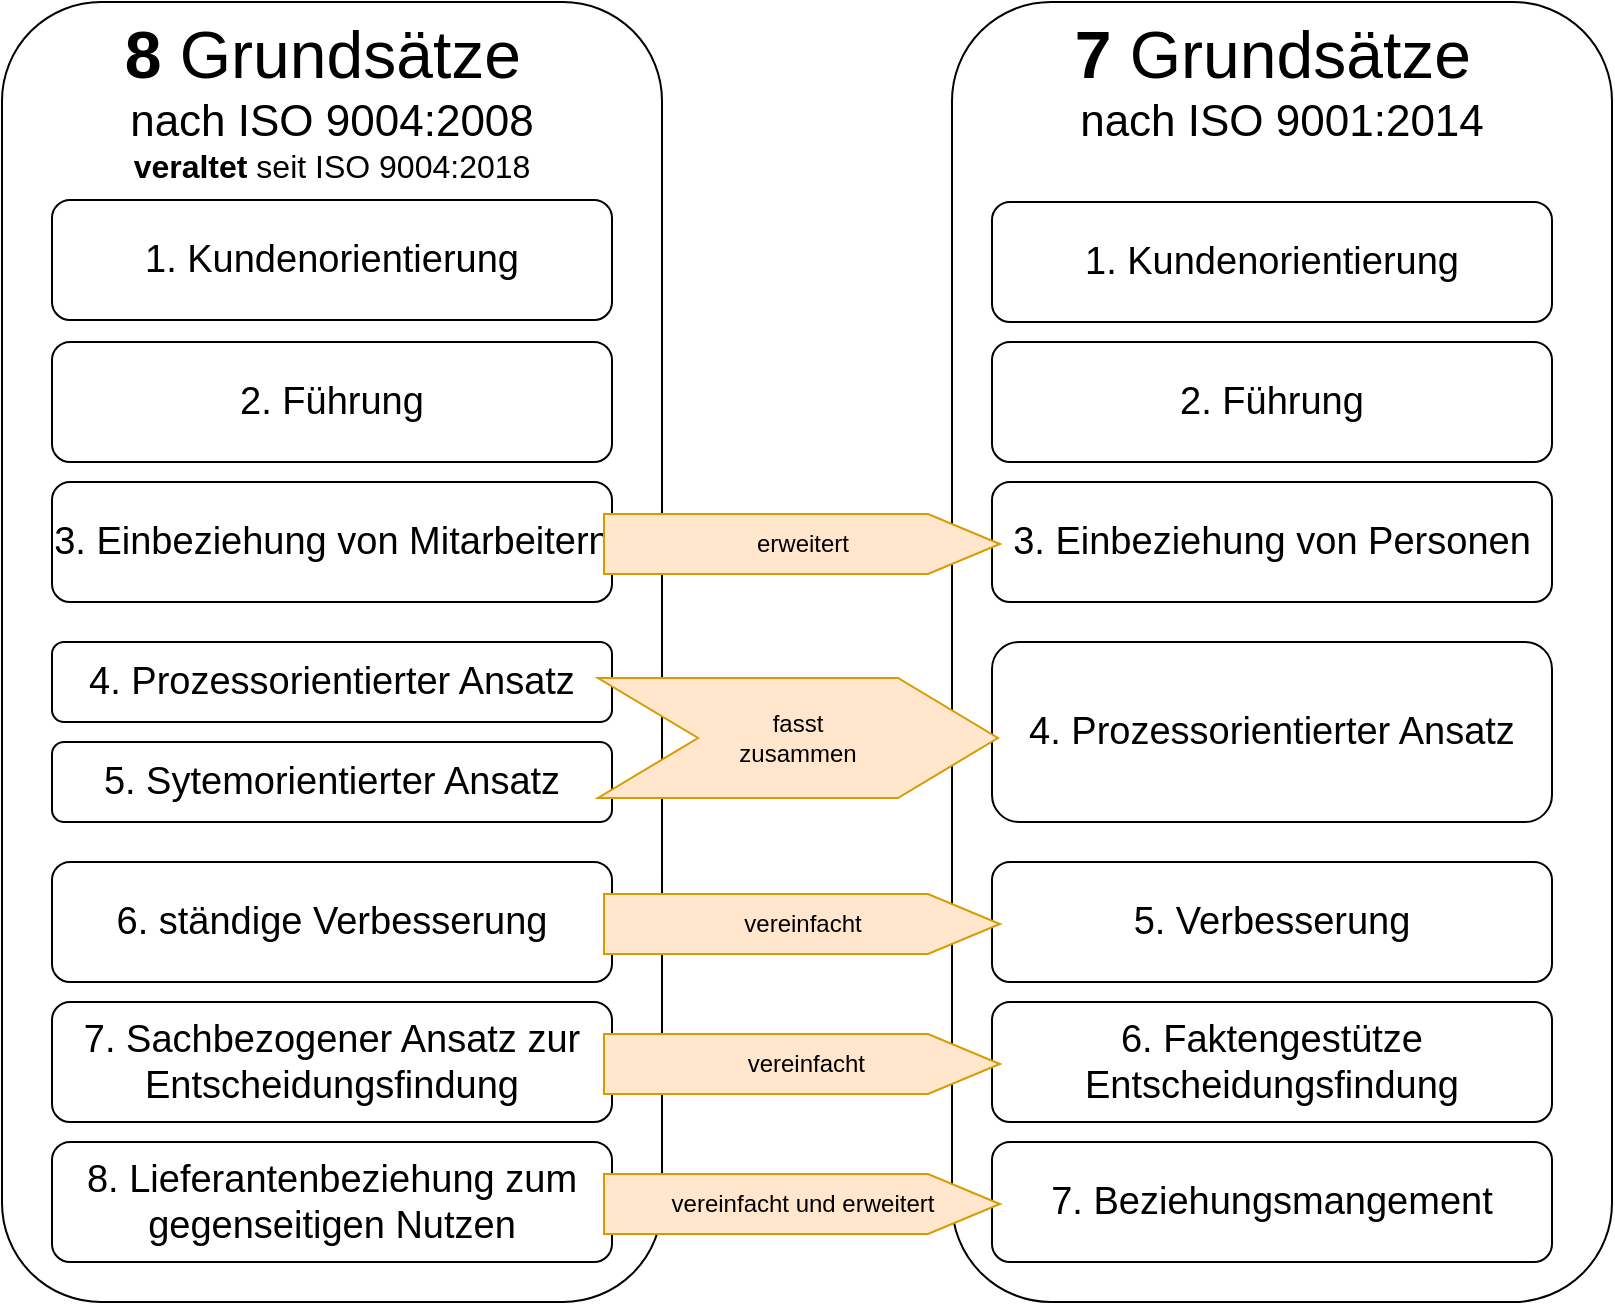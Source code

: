 <mxfile version="26.0.4">
  <diagram name="Seite-1" id="9-19Mf12qzJm7px6eEhO">
    <mxGraphModel dx="1434" dy="879" grid="0" gridSize="10" guides="1" tooltips="1" connect="1" arrows="1" fold="1" page="1" pageScale="1" pageWidth="1169" pageHeight="827" math="0" shadow="0">
      <root>
        <mxCell id="0" />
        <mxCell id="1" parent="0" />
        <mxCell id="8Vv46SLK8sm_092h5OlF-21" value="" style="group" parent="1" vertex="1" connectable="0">
          <mxGeometry x="135" y="30" width="330" height="650" as="geometry" />
        </mxCell>
        <mxCell id="8Vv46SLK8sm_092h5OlF-20" value="&lt;font style=&quot;font-size: 33px;&quot;&gt;&lt;b style=&quot;&quot;&gt;8&amp;nbsp;&lt;/b&gt;Grundsätze&amp;nbsp;&lt;/font&gt;&lt;div&gt;&lt;font style=&quot;font-size: 22px;&quot;&gt;nach ISO 9004:2008&lt;/font&gt;&lt;/div&gt;&lt;div&gt;&lt;font style=&quot;font-size: 16px;&quot;&gt;&lt;b style=&quot;&quot;&gt;veraltet&lt;/b&gt; seit ISO 9004:2018&lt;/font&gt;&lt;/div&gt;" style="rounded=1;whiteSpace=wrap;html=1;verticalAlign=top;" parent="8Vv46SLK8sm_092h5OlF-21" vertex="1">
          <mxGeometry width="330" height="650" as="geometry" />
        </mxCell>
        <mxCell id="8Vv46SLK8sm_092h5OlF-9" value="&lt;font style=&quot;font-size: 19px;&quot;&gt;1. Kundenorientierung&lt;/font&gt;" style="rounded=1;whiteSpace=wrap;html=1;" parent="8Vv46SLK8sm_092h5OlF-21" vertex="1">
          <mxGeometry x="25" y="99" width="280" height="60" as="geometry" />
        </mxCell>
        <mxCell id="8Vv46SLK8sm_092h5OlF-10" value="&lt;font style=&quot;font-size: 19px;&quot;&gt;2. Führung&lt;/font&gt;" style="rounded=1;whiteSpace=wrap;html=1;" parent="8Vv46SLK8sm_092h5OlF-21" vertex="1">
          <mxGeometry x="25" y="170" width="280" height="60" as="geometry" />
        </mxCell>
        <mxCell id="8Vv46SLK8sm_092h5OlF-11" value="&lt;font style=&quot;font-size: 19px;&quot;&gt;3. Einbeziehung von Mitarbeitern&lt;/font&gt;" style="rounded=1;whiteSpace=wrap;html=1;" parent="8Vv46SLK8sm_092h5OlF-21" vertex="1">
          <mxGeometry x="25" y="240" width="280" height="60" as="geometry" />
        </mxCell>
        <mxCell id="8Vv46SLK8sm_092h5OlF-12" value="&lt;font style=&quot;font-size: 19px;&quot;&gt;6. ständige Verbesserung&lt;/font&gt;" style="rounded=1;whiteSpace=wrap;html=1;" parent="8Vv46SLK8sm_092h5OlF-21" vertex="1">
          <mxGeometry x="25" y="430" width="280" height="60" as="geometry" />
        </mxCell>
        <mxCell id="8Vv46SLK8sm_092h5OlF-13" value="&lt;font style=&quot;font-size: 19px;&quot;&gt;7. Sachbezogener Ansatz zur Entscheidungsfindung&lt;/font&gt;" style="rounded=1;whiteSpace=wrap;html=1;" parent="8Vv46SLK8sm_092h5OlF-21" vertex="1">
          <mxGeometry x="25" y="500" width="280" height="60" as="geometry" />
        </mxCell>
        <mxCell id="8Vv46SLK8sm_092h5OlF-14" value="&lt;font style=&quot;font-size: 19px;&quot;&gt;8. Lieferantenbeziehung zum gegenseitigen Nutzen&lt;/font&gt;" style="rounded=1;whiteSpace=wrap;html=1;" parent="8Vv46SLK8sm_092h5OlF-21" vertex="1">
          <mxGeometry x="25" y="570" width="280" height="60" as="geometry" />
        </mxCell>
        <mxCell id="8Vv46SLK8sm_092h5OlF-15" value="&lt;font style=&quot;font-size: 19px;&quot;&gt;4. Prozessorientierter Ansatz&lt;/font&gt;" style="rounded=1;whiteSpace=wrap;html=1;" parent="8Vv46SLK8sm_092h5OlF-21" vertex="1">
          <mxGeometry x="25" y="320" width="280" height="40" as="geometry" />
        </mxCell>
        <mxCell id="8Vv46SLK8sm_092h5OlF-16" value="&lt;font style=&quot;font-size: 19px;&quot;&gt;5. Sytemorientierter Ansatz&lt;/font&gt;" style="rounded=1;whiteSpace=wrap;html=1;" parent="8Vv46SLK8sm_092h5OlF-21" vertex="1">
          <mxGeometry x="25" y="370" width="280" height="40" as="geometry" />
        </mxCell>
        <mxCell id="8Vv46SLK8sm_092h5OlF-22" value="" style="group" parent="1" vertex="1" connectable="0">
          <mxGeometry x="610" y="30" width="330" height="650" as="geometry" />
        </mxCell>
        <mxCell id="8Vv46SLK8sm_092h5OlF-19" value="&lt;font style=&quot;font-size: 33px;&quot;&gt;&lt;b style=&quot;&quot;&gt;7 &lt;/b&gt;Grundsätze&amp;nbsp;&lt;/font&gt;&lt;div&gt;&lt;font style=&quot;font-size: 22px;&quot;&gt;nach ISO 9001:2014&lt;/font&gt;&lt;/div&gt;" style="rounded=1;whiteSpace=wrap;html=1;verticalAlign=top;" parent="8Vv46SLK8sm_092h5OlF-22" vertex="1">
          <mxGeometry width="330" height="650" as="geometry" />
        </mxCell>
        <mxCell id="8Vv46SLK8sm_092h5OlF-1" value="&lt;font style=&quot;font-size: 19px;&quot;&gt;1. Kundenorientierung&lt;/font&gt;" style="rounded=1;whiteSpace=wrap;html=1;" parent="8Vv46SLK8sm_092h5OlF-22" vertex="1">
          <mxGeometry x="20" y="100" width="280" height="60" as="geometry" />
        </mxCell>
        <mxCell id="8Vv46SLK8sm_092h5OlF-2" value="&lt;font style=&quot;font-size: 19px;&quot;&gt;2. Führung&lt;/font&gt;" style="rounded=1;whiteSpace=wrap;html=1;" parent="8Vv46SLK8sm_092h5OlF-22" vertex="1">
          <mxGeometry x="20" y="170" width="280" height="60" as="geometry" />
        </mxCell>
        <mxCell id="8Vv46SLK8sm_092h5OlF-3" value="&lt;font style=&quot;font-size: 19px;&quot;&gt;3. Einbeziehung von Personen&lt;/font&gt;" style="rounded=1;whiteSpace=wrap;html=1;" parent="8Vv46SLK8sm_092h5OlF-22" vertex="1">
          <mxGeometry x="20" y="240" width="280" height="60" as="geometry" />
        </mxCell>
        <mxCell id="8Vv46SLK8sm_092h5OlF-4" value="&lt;font style=&quot;font-size: 19px;&quot;&gt;5. Verbesserung&lt;/font&gt;" style="rounded=1;whiteSpace=wrap;html=1;" parent="8Vv46SLK8sm_092h5OlF-22" vertex="1">
          <mxGeometry x="20" y="430" width="280" height="60" as="geometry" />
        </mxCell>
        <mxCell id="8Vv46SLK8sm_092h5OlF-5" value="&lt;font style=&quot;font-size: 19px;&quot;&gt;6. Faktengestütze Entscheidungsfindung&lt;/font&gt;" style="rounded=1;whiteSpace=wrap;html=1;" parent="8Vv46SLK8sm_092h5OlF-22" vertex="1">
          <mxGeometry x="20" y="500" width="280" height="60" as="geometry" />
        </mxCell>
        <mxCell id="8Vv46SLK8sm_092h5OlF-6" value="&lt;font style=&quot;font-size: 19px;&quot;&gt;7. Beziehungsmangement&lt;/font&gt;" style="rounded=1;whiteSpace=wrap;html=1;" parent="8Vv46SLK8sm_092h5OlF-22" vertex="1">
          <mxGeometry x="20" y="570" width="280" height="60" as="geometry" />
        </mxCell>
        <mxCell id="8Vv46SLK8sm_092h5OlF-7" value="&lt;font style=&quot;font-size: 19px;&quot;&gt;4. Prozessorientierter Ansatz&lt;/font&gt;" style="rounded=1;whiteSpace=wrap;html=1;" parent="8Vv46SLK8sm_092h5OlF-22" vertex="1">
          <mxGeometry x="20" y="320" width="280" height="90" as="geometry" />
        </mxCell>
        <mxCell id="8Vv46SLK8sm_092h5OlF-17" value="fasst&lt;div&gt;zusammen&lt;/div&gt;" style="shape=step;perimeter=stepPerimeter;whiteSpace=wrap;html=1;fixedSize=1;flipH=0;size=50;fillColor=#ffe6cc;strokeColor=#d79b00;" parent="1" vertex="1">
          <mxGeometry x="433" y="368" width="200" height="60" as="geometry" />
        </mxCell>
        <mxCell id="8Vv46SLK8sm_092h5OlF-23" value="erweitert" style="html=1;shadow=0;dashed=0;align=center;verticalAlign=middle;shape=mxgraph.arrows2.arrow;dy=0;dx=36;notch=0;fillColor=#ffe6cc;strokeColor=#d79b00;" parent="1" vertex="1">
          <mxGeometry x="436" y="286" width="198" height="30" as="geometry" />
        </mxCell>
        <mxCell id="8Vv46SLK8sm_092h5OlF-24" value="vereinfacht" style="html=1;shadow=0;dashed=0;align=center;verticalAlign=middle;shape=mxgraph.arrows2.arrow;dy=0;dx=36;notch=0;fillColor=#ffe6cc;strokeColor=#d79b00;" parent="1" vertex="1">
          <mxGeometry x="436" y="476" width="198" height="30" as="geometry" />
        </mxCell>
        <mxCell id="8Vv46SLK8sm_092h5OlF-25" value="&amp;nbsp;vereinfacht" style="html=1;shadow=0;dashed=0;align=center;verticalAlign=middle;shape=mxgraph.arrows2.arrow;dy=0;dx=36;notch=0;fillColor=#ffe6cc;strokeColor=#d79b00;" parent="1" vertex="1">
          <mxGeometry x="436" y="546" width="198" height="30" as="geometry" />
        </mxCell>
        <mxCell id="8Vv46SLK8sm_092h5OlF-26" value="vereinfacht und erweitert" style="html=1;shadow=0;dashed=0;align=center;verticalAlign=middle;shape=mxgraph.arrows2.arrow;dy=0;dx=36;notch=0;fillColor=#ffe6cc;strokeColor=#d79b00;" parent="1" vertex="1">
          <mxGeometry x="436" y="616" width="198" height="30" as="geometry" />
        </mxCell>
      </root>
    </mxGraphModel>
  </diagram>
</mxfile>
